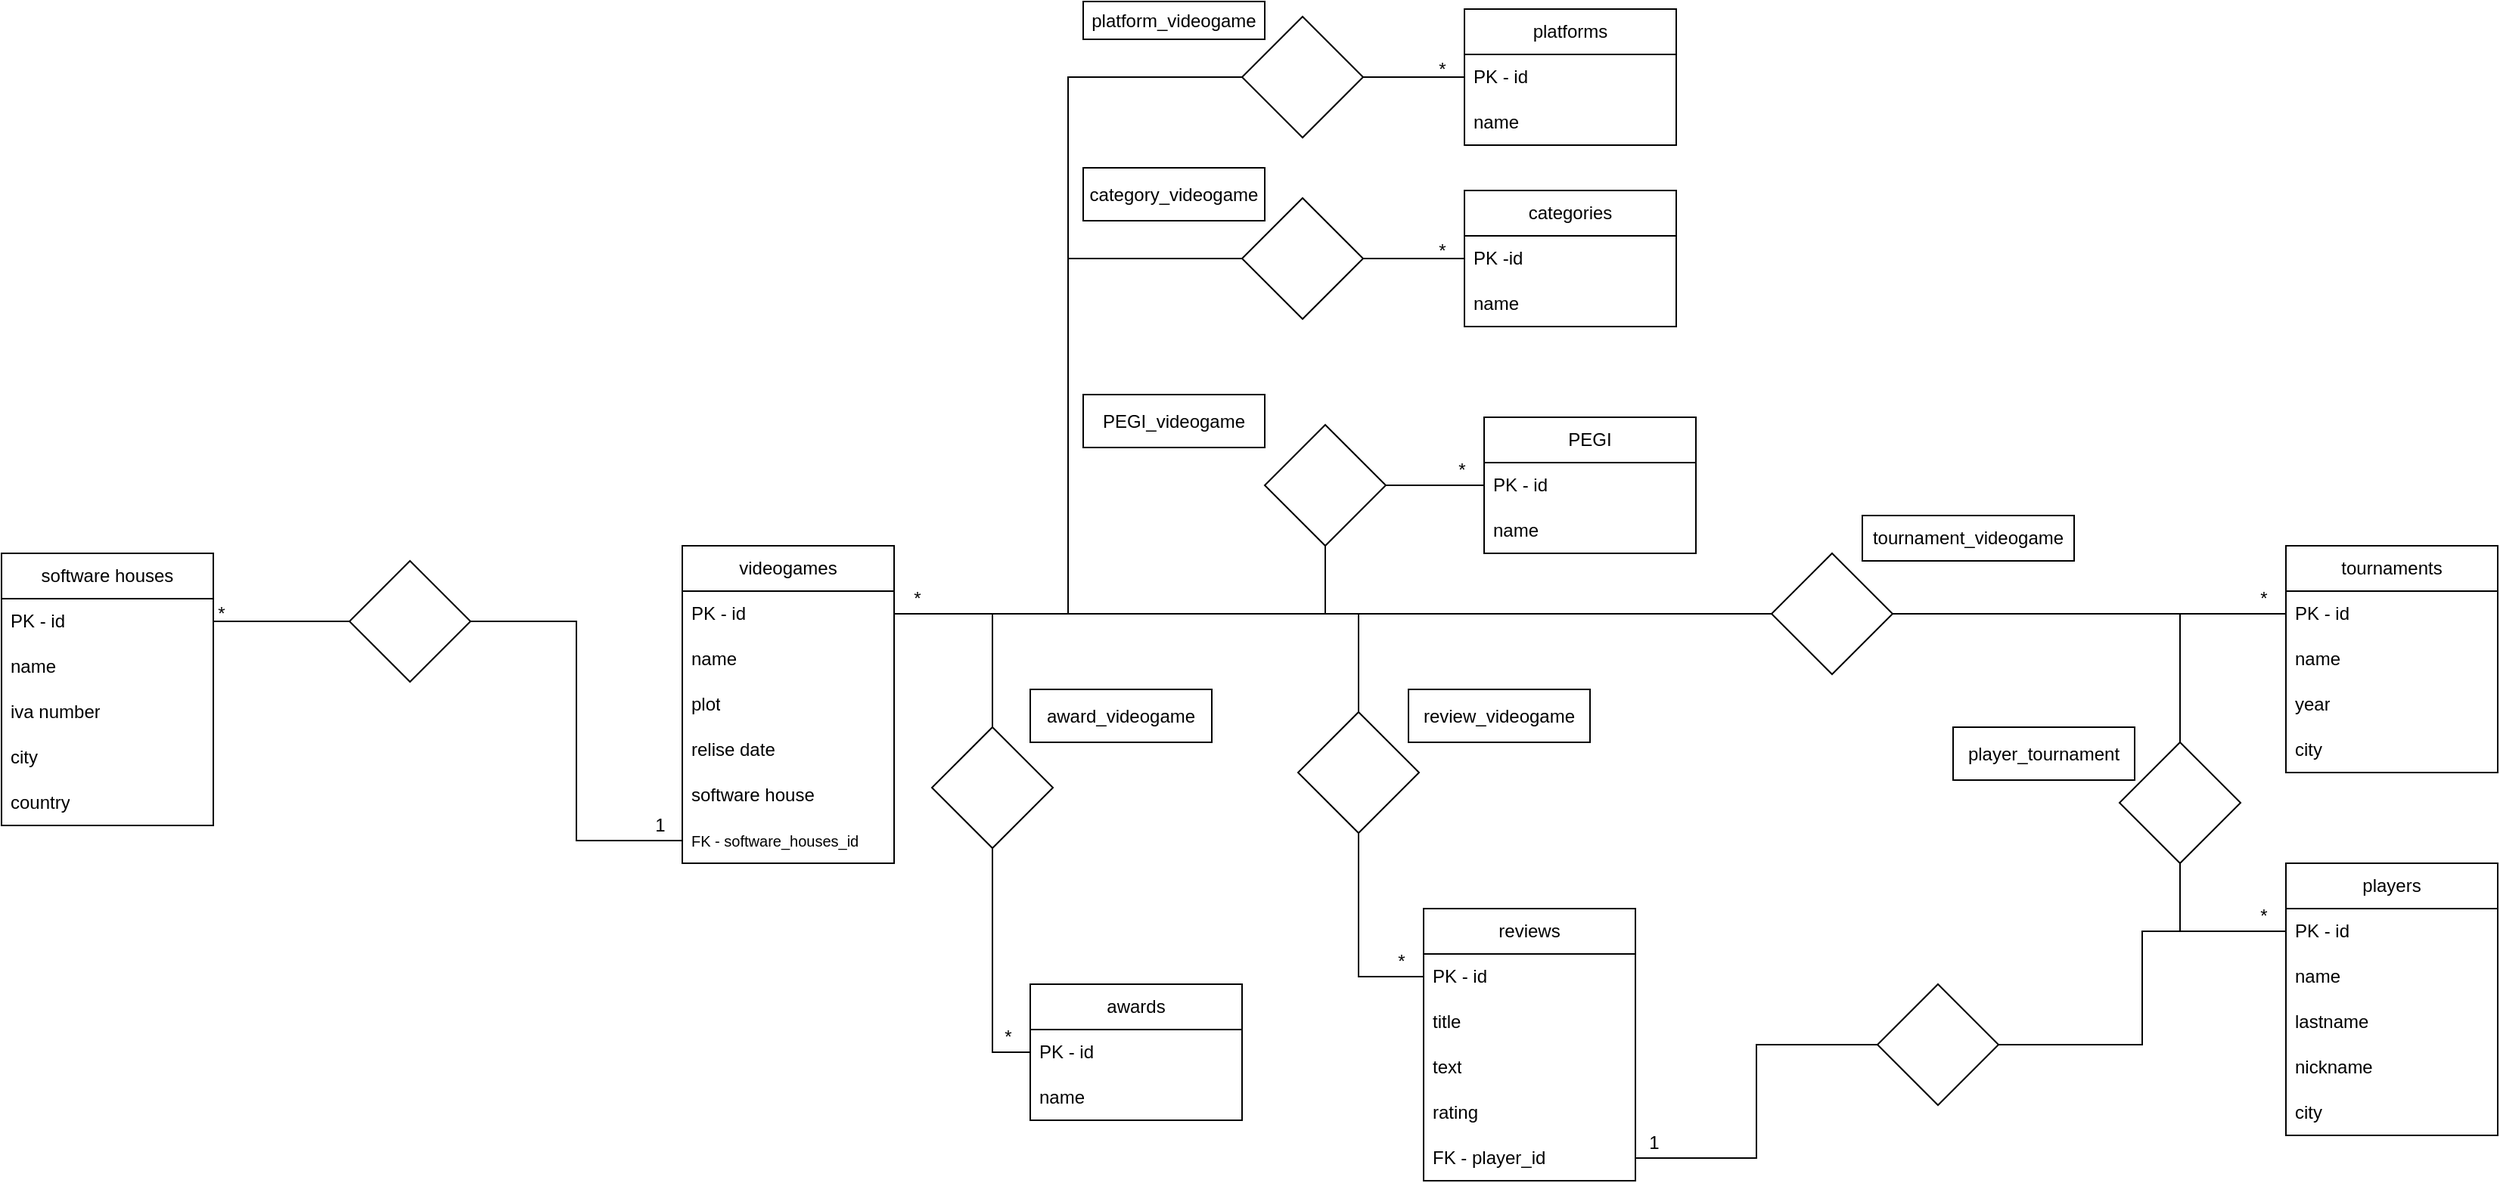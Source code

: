 <mxfile version="20.6.0"><diagram id="UyOPhkAj19MF4gs19GT9" name="Page-1"><mxGraphModel dx="2780" dy="2501" grid="1" gridSize="10" guides="1" tooltips="1" connect="1" arrows="1" fold="1" page="1" pageScale="1" pageWidth="827" pageHeight="1169" math="0" shadow="0"><root><mxCell id="0"/><mxCell id="1" parent="0"/><mxCell id="8QxEByhJEHDMCr-nOGqA-29" value="videogames" style="swimlane;fontStyle=0;childLayout=stackLayout;horizontal=1;startSize=30;horizontalStack=0;resizeParent=1;resizeParentMax=0;resizeLast=0;collapsible=1;marginBottom=0;whiteSpace=wrap;html=1;" vertex="1" parent="1"><mxGeometry x="310" y="110" width="140" height="210" as="geometry"/></mxCell><mxCell id="8QxEByhJEHDMCr-nOGqA-37" value="PK - id" style="text;strokeColor=none;fillColor=none;align=left;verticalAlign=middle;spacingLeft=4;spacingRight=4;overflow=hidden;points=[[0,0.5],[1,0.5]];portConstraint=eastwest;rotatable=0;whiteSpace=wrap;html=1;" vertex="1" parent="8QxEByhJEHDMCr-nOGqA-29"><mxGeometry y="30" width="140" height="30" as="geometry"/></mxCell><mxCell id="8QxEByhJEHDMCr-nOGqA-30" value="name" style="text;strokeColor=none;fillColor=none;align=left;verticalAlign=middle;spacingLeft=4;spacingRight=4;overflow=hidden;points=[[0,0.5],[1,0.5]];portConstraint=eastwest;rotatable=0;whiteSpace=wrap;html=1;" vertex="1" parent="8QxEByhJEHDMCr-nOGqA-29"><mxGeometry y="60" width="140" height="30" as="geometry"/></mxCell><mxCell id="8QxEByhJEHDMCr-nOGqA-31" value="plot" style="text;strokeColor=none;fillColor=none;align=left;verticalAlign=middle;spacingLeft=4;spacingRight=4;overflow=hidden;points=[[0,0.5],[1,0.5]];portConstraint=eastwest;rotatable=0;whiteSpace=wrap;html=1;" vertex="1" parent="8QxEByhJEHDMCr-nOGqA-29"><mxGeometry y="90" width="140" height="30" as="geometry"/></mxCell><mxCell id="8QxEByhJEHDMCr-nOGqA-32" value="relise date" style="text;strokeColor=none;fillColor=none;align=left;verticalAlign=middle;spacingLeft=4;spacingRight=4;overflow=hidden;points=[[0,0.5],[1,0.5]];portConstraint=eastwest;rotatable=0;whiteSpace=wrap;html=1;" vertex="1" parent="8QxEByhJEHDMCr-nOGqA-29"><mxGeometry y="120" width="140" height="30" as="geometry"/></mxCell><mxCell id="8QxEByhJEHDMCr-nOGqA-33" value="software house" style="text;strokeColor=none;fillColor=none;align=left;verticalAlign=middle;spacingLeft=4;spacingRight=4;overflow=hidden;points=[[0,0.5],[1,0.5]];portConstraint=eastwest;rotatable=0;whiteSpace=wrap;html=1;" vertex="1" parent="8QxEByhJEHDMCr-nOGqA-29"><mxGeometry y="150" width="140" height="30" as="geometry"/></mxCell><mxCell id="8QxEByhJEHDMCr-nOGqA-44" value="&lt;font style=&quot;font-size: 10px;&quot;&gt;FK - software_houses_id&lt;/font&gt;" style="text;strokeColor=none;fillColor=none;align=left;verticalAlign=middle;spacingLeft=4;spacingRight=4;overflow=hidden;points=[[0,0.5],[1,0.5]];portConstraint=eastwest;rotatable=0;whiteSpace=wrap;html=1;" vertex="1" parent="8QxEByhJEHDMCr-nOGqA-29"><mxGeometry y="180" width="140" height="30" as="geometry"/></mxCell><mxCell id="8QxEByhJEHDMCr-nOGqA-38" value="software houses" style="swimlane;fontStyle=0;childLayout=stackLayout;horizontal=1;startSize=30;horizontalStack=0;resizeParent=1;resizeParentMax=0;resizeLast=0;collapsible=1;marginBottom=0;whiteSpace=wrap;html=1;" vertex="1" parent="1"><mxGeometry x="-140" y="115" width="140" height="180" as="geometry"/></mxCell><mxCell id="8QxEByhJEHDMCr-nOGqA-43" value="PK - id" style="text;strokeColor=none;fillColor=none;align=left;verticalAlign=middle;spacingLeft=4;spacingRight=4;overflow=hidden;points=[[0,0.5],[1,0.5]];portConstraint=eastwest;rotatable=0;whiteSpace=wrap;html=1;" vertex="1" parent="8QxEByhJEHDMCr-nOGqA-38"><mxGeometry y="30" width="140" height="30" as="geometry"/></mxCell><mxCell id="8QxEByhJEHDMCr-nOGqA-39" value="name" style="text;strokeColor=none;fillColor=none;align=left;verticalAlign=middle;spacingLeft=4;spacingRight=4;overflow=hidden;points=[[0,0.5],[1,0.5]];portConstraint=eastwest;rotatable=0;whiteSpace=wrap;html=1;" vertex="1" parent="8QxEByhJEHDMCr-nOGqA-38"><mxGeometry y="60" width="140" height="30" as="geometry"/></mxCell><mxCell id="8QxEByhJEHDMCr-nOGqA-40" value="iva number" style="text;strokeColor=none;fillColor=none;align=left;verticalAlign=middle;spacingLeft=4;spacingRight=4;overflow=hidden;points=[[0,0.5],[1,0.5]];portConstraint=eastwest;rotatable=0;whiteSpace=wrap;html=1;" vertex="1" parent="8QxEByhJEHDMCr-nOGqA-38"><mxGeometry y="90" width="140" height="30" as="geometry"/></mxCell><mxCell id="8QxEByhJEHDMCr-nOGqA-41" value="city" style="text;strokeColor=none;fillColor=none;align=left;verticalAlign=middle;spacingLeft=4;spacingRight=4;overflow=hidden;points=[[0,0.5],[1,0.5]];portConstraint=eastwest;rotatable=0;whiteSpace=wrap;html=1;" vertex="1" parent="8QxEByhJEHDMCr-nOGqA-38"><mxGeometry y="120" width="140" height="30" as="geometry"/></mxCell><mxCell id="8QxEByhJEHDMCr-nOGqA-42" value="country" style="text;strokeColor=none;fillColor=none;align=left;verticalAlign=middle;spacingLeft=4;spacingRight=4;overflow=hidden;points=[[0,0.5],[1,0.5]];portConstraint=eastwest;rotatable=0;whiteSpace=wrap;html=1;" vertex="1" parent="8QxEByhJEHDMCr-nOGqA-38"><mxGeometry y="150" width="140" height="30" as="geometry"/></mxCell><mxCell id="8QxEByhJEHDMCr-nOGqA-160" style="edgeStyle=orthogonalEdgeStyle;rounded=0;orthogonalLoop=1;jettySize=auto;html=1;entryX=1;entryY=0.25;entryDx=0;entryDy=0;fontSize=10;endArrow=none;endFill=0;" edge="1" parent="1" source="8QxEByhJEHDMCr-nOGqA-45" target="8QxEByhJEHDMCr-nOGqA-38"><mxGeometry relative="1" as="geometry"/></mxCell><mxCell id="8QxEByhJEHDMCr-nOGqA-45" value="" style="rhombus;whiteSpace=wrap;html=1;" vertex="1" parent="1"><mxGeometry x="90" y="120" width="80" height="80" as="geometry"/></mxCell><mxCell id="8QxEByhJEHDMCr-nOGqA-50" value="*" style="text;html=1;align=center;verticalAlign=middle;resizable=0;points=[];autosize=1;strokeColor=none;fillColor=none;" vertex="1" parent="1"><mxGeometry x="-10" y="140" width="30" height="30" as="geometry"/></mxCell><mxCell id="8QxEByhJEHDMCr-nOGqA-51" value="1" style="text;html=1;align=center;verticalAlign=middle;resizable=0;points=[];autosize=1;strokeColor=none;fillColor=none;" vertex="1" parent="1"><mxGeometry x="280" y="280" width="30" height="30" as="geometry"/></mxCell><mxCell id="8QxEByhJEHDMCr-nOGqA-57" style="edgeStyle=orthogonalEdgeStyle;rounded=0;orthogonalLoop=1;jettySize=auto;html=1;exitX=0;exitY=0.5;exitDx=0;exitDy=0;entryX=1;entryY=0.5;entryDx=0;entryDy=0;endArrow=none;endFill=0;" edge="1" parent="1" source="8QxEByhJEHDMCr-nOGqA-44" target="8QxEByhJEHDMCr-nOGqA-45"><mxGeometry relative="1" as="geometry"/></mxCell><mxCell id="8QxEByhJEHDMCr-nOGqA-59" value="platforms" style="swimlane;fontStyle=0;childLayout=stackLayout;horizontal=1;startSize=30;horizontalStack=0;resizeParent=1;resizeParentMax=0;resizeLast=0;collapsible=1;marginBottom=0;whiteSpace=wrap;html=1;" vertex="1" parent="1"><mxGeometry x="827" y="-245" width="140" height="90" as="geometry"/></mxCell><mxCell id="8QxEByhJEHDMCr-nOGqA-83" value="PK - id" style="text;strokeColor=none;fillColor=none;align=left;verticalAlign=middle;spacingLeft=4;spacingRight=4;overflow=hidden;points=[[0,0.5],[1,0.5]];portConstraint=eastwest;rotatable=0;whiteSpace=wrap;html=1;" vertex="1" parent="8QxEByhJEHDMCr-nOGqA-59"><mxGeometry y="30" width="140" height="30" as="geometry"/></mxCell><mxCell id="8QxEByhJEHDMCr-nOGqA-60" value="name" style="text;strokeColor=none;fillColor=none;align=left;verticalAlign=middle;spacingLeft=4;spacingRight=4;overflow=hidden;points=[[0,0.5],[1,0.5]];portConstraint=eastwest;rotatable=0;whiteSpace=wrap;html=1;" vertex="1" parent="8QxEByhJEHDMCr-nOGqA-59"><mxGeometry y="60" width="140" height="30" as="geometry"/></mxCell><mxCell id="8QxEByhJEHDMCr-nOGqA-63" value="categories" style="swimlane;fontStyle=0;childLayout=stackLayout;horizontal=1;startSize=30;horizontalStack=0;resizeParent=1;resizeParentMax=0;resizeLast=0;collapsible=1;marginBottom=0;whiteSpace=wrap;html=1;" vertex="1" parent="1"><mxGeometry x="827" y="-125" width="140" height="90" as="geometry"/></mxCell><mxCell id="8QxEByhJEHDMCr-nOGqA-82" value="PK -id" style="text;strokeColor=none;fillColor=none;align=left;verticalAlign=middle;spacingLeft=4;spacingRight=4;overflow=hidden;points=[[0,0.5],[1,0.5]];portConstraint=eastwest;rotatable=0;whiteSpace=wrap;html=1;" vertex="1" parent="8QxEByhJEHDMCr-nOGqA-63"><mxGeometry y="30" width="140" height="30" as="geometry"/></mxCell><mxCell id="8QxEByhJEHDMCr-nOGqA-64" value="name" style="text;strokeColor=none;fillColor=none;align=left;verticalAlign=middle;spacingLeft=4;spacingRight=4;overflow=hidden;points=[[0,0.5],[1,0.5]];portConstraint=eastwest;rotatable=0;whiteSpace=wrap;html=1;" vertex="1" parent="8QxEByhJEHDMCr-nOGqA-63"><mxGeometry y="60" width="140" height="30" as="geometry"/></mxCell><mxCell id="8QxEByhJEHDMCr-nOGqA-67" value="PEGI" style="swimlane;fontStyle=0;childLayout=stackLayout;horizontal=1;startSize=30;horizontalStack=0;resizeParent=1;resizeParentMax=0;resizeLast=0;collapsible=1;marginBottom=0;whiteSpace=wrap;html=1;" vertex="1" parent="1"><mxGeometry x="840" y="25" width="140" height="90" as="geometry"/></mxCell><mxCell id="8QxEByhJEHDMCr-nOGqA-84" value="PK - id" style="text;strokeColor=none;fillColor=none;align=left;verticalAlign=middle;spacingLeft=4;spacingRight=4;overflow=hidden;points=[[0,0.5],[1,0.5]];portConstraint=eastwest;rotatable=0;whiteSpace=wrap;html=1;" vertex="1" parent="8QxEByhJEHDMCr-nOGqA-67"><mxGeometry y="30" width="140" height="30" as="geometry"/></mxCell><mxCell id="8QxEByhJEHDMCr-nOGqA-68" value="name" style="text;strokeColor=none;fillColor=none;align=left;verticalAlign=middle;spacingLeft=4;spacingRight=4;overflow=hidden;points=[[0,0.5],[1,0.5]];portConstraint=eastwest;rotatable=0;whiteSpace=wrap;html=1;" vertex="1" parent="8QxEByhJEHDMCr-nOGqA-67"><mxGeometry y="60" width="140" height="30" as="geometry"/></mxCell><mxCell id="8QxEByhJEHDMCr-nOGqA-88" style="edgeStyle=orthogonalEdgeStyle;rounded=0;orthogonalLoop=1;jettySize=auto;html=1;entryX=0;entryY=0.5;entryDx=0;entryDy=0;endArrow=none;endFill=0;" edge="1" parent="1" source="8QxEByhJEHDMCr-nOGqA-72" target="8QxEByhJEHDMCr-nOGqA-83"><mxGeometry relative="1" as="geometry"/></mxCell><mxCell id="8QxEByhJEHDMCr-nOGqA-72" value="" style="rhombus;whiteSpace=wrap;html=1;" vertex="1" parent="1"><mxGeometry x="680" y="-240" width="80" height="80" as="geometry"/></mxCell><mxCell id="8QxEByhJEHDMCr-nOGqA-73" style="edgeStyle=orthogonalEdgeStyle;rounded=0;orthogonalLoop=1;jettySize=auto;html=1;entryX=0;entryY=0.5;entryDx=0;entryDy=0;endArrow=none;endFill=0;" edge="1" parent="1" source="8QxEByhJEHDMCr-nOGqA-37" target="8QxEByhJEHDMCr-nOGqA-72"><mxGeometry relative="1" as="geometry"/></mxCell><mxCell id="8QxEByhJEHDMCr-nOGqA-87" style="edgeStyle=orthogonalEdgeStyle;rounded=0;orthogonalLoop=1;jettySize=auto;html=1;entryX=0;entryY=0.5;entryDx=0;entryDy=0;endArrow=none;endFill=0;" edge="1" parent="1" source="8QxEByhJEHDMCr-nOGqA-74" target="8QxEByhJEHDMCr-nOGqA-63"><mxGeometry relative="1" as="geometry"/></mxCell><mxCell id="8QxEByhJEHDMCr-nOGqA-74" value="" style="rhombus;whiteSpace=wrap;html=1;" vertex="1" parent="1"><mxGeometry x="680" y="-120" width="80" height="80" as="geometry"/></mxCell><mxCell id="8QxEByhJEHDMCr-nOGqA-78" style="edgeStyle=orthogonalEdgeStyle;rounded=0;orthogonalLoop=1;jettySize=auto;html=1;entryX=0;entryY=0.5;entryDx=0;entryDy=0;endArrow=none;endFill=0;" edge="1" parent="1" source="8QxEByhJEHDMCr-nOGqA-37" target="8QxEByhJEHDMCr-nOGqA-74"><mxGeometry relative="1" as="geometry"/></mxCell><mxCell id="8QxEByhJEHDMCr-nOGqA-86" style="edgeStyle=orthogonalEdgeStyle;rounded=0;orthogonalLoop=1;jettySize=auto;html=1;endArrow=none;endFill=0;" edge="1" parent="1" source="8QxEByhJEHDMCr-nOGqA-79" target="8QxEByhJEHDMCr-nOGqA-84"><mxGeometry relative="1" as="geometry"/></mxCell><mxCell id="8QxEByhJEHDMCr-nOGqA-79" value="" style="rhombus;whiteSpace=wrap;html=1;" vertex="1" parent="1"><mxGeometry x="695" y="30" width="80" height="80" as="geometry"/></mxCell><mxCell id="8QxEByhJEHDMCr-nOGqA-80" style="edgeStyle=orthogonalEdgeStyle;rounded=0;orthogonalLoop=1;jettySize=auto;html=1;endArrow=none;endFill=0;" edge="1" parent="1" source="8QxEByhJEHDMCr-nOGqA-37" target="8QxEByhJEHDMCr-nOGqA-79"><mxGeometry relative="1" as="geometry"/></mxCell><mxCell id="8QxEByhJEHDMCr-nOGqA-89" value="*" style="text;html=1;align=center;verticalAlign=middle;resizable=0;points=[];autosize=1;strokeColor=none;fillColor=none;" vertex="1" parent="1"><mxGeometry x="810" y="45" width="30" height="30" as="geometry"/></mxCell><mxCell id="8QxEByhJEHDMCr-nOGqA-91" value="*" style="text;html=1;align=center;verticalAlign=middle;resizable=0;points=[];autosize=1;strokeColor=none;fillColor=none;" vertex="1" parent="1"><mxGeometry x="797" y="-100" width="30" height="30" as="geometry"/></mxCell><mxCell id="8QxEByhJEHDMCr-nOGqA-92" value="*" style="text;html=1;align=center;verticalAlign=middle;resizable=0;points=[];autosize=1;strokeColor=none;fillColor=none;" vertex="1" parent="1"><mxGeometry x="797" y="-220" width="30" height="30" as="geometry"/></mxCell><mxCell id="8QxEByhJEHDMCr-nOGqA-95" value="*" style="text;html=1;align=center;verticalAlign=middle;resizable=0;points=[];autosize=1;strokeColor=none;fillColor=none;" vertex="1" parent="1"><mxGeometry x="450" y="130" width="30" height="30" as="geometry"/></mxCell><mxCell id="8QxEByhJEHDMCr-nOGqA-97" value="platform_videogame" style="rounded=0;whiteSpace=wrap;html=1;" vertex="1" parent="1"><mxGeometry x="575" y="-250" width="120" height="25" as="geometry"/></mxCell><mxCell id="8QxEByhJEHDMCr-nOGqA-98" value="category_videogame" style="rounded=0;whiteSpace=wrap;html=1;" vertex="1" parent="1"><mxGeometry x="575" y="-140" width="120" height="35" as="geometry"/></mxCell><mxCell id="8QxEByhJEHDMCr-nOGqA-99" value="PEGI_videogame" style="rounded=0;whiteSpace=wrap;html=1;" vertex="1" parent="1"><mxGeometry x="575" y="10" width="120" height="35" as="geometry"/></mxCell><mxCell id="8QxEByhJEHDMCr-nOGqA-100" value="tournaments" style="swimlane;fontStyle=0;childLayout=stackLayout;horizontal=1;startSize=30;horizontalStack=0;resizeParent=1;resizeParentMax=0;resizeLast=0;collapsible=1;marginBottom=0;whiteSpace=wrap;html=1;" vertex="1" parent="1"><mxGeometry x="1370" y="110" width="140" height="150" as="geometry"/></mxCell><mxCell id="8QxEByhJEHDMCr-nOGqA-101" value="PK - id" style="text;strokeColor=none;fillColor=none;align=left;verticalAlign=middle;spacingLeft=4;spacingRight=4;overflow=hidden;points=[[0,0.5],[1,0.5]];portConstraint=eastwest;rotatable=0;whiteSpace=wrap;html=1;" vertex="1" parent="8QxEByhJEHDMCr-nOGqA-100"><mxGeometry y="30" width="140" height="30" as="geometry"/></mxCell><mxCell id="8QxEByhJEHDMCr-nOGqA-102" value="name" style="text;strokeColor=none;fillColor=none;align=left;verticalAlign=middle;spacingLeft=4;spacingRight=4;overflow=hidden;points=[[0,0.5],[1,0.5]];portConstraint=eastwest;rotatable=0;whiteSpace=wrap;html=1;" vertex="1" parent="8QxEByhJEHDMCr-nOGqA-100"><mxGeometry y="60" width="140" height="30" as="geometry"/></mxCell><mxCell id="8QxEByhJEHDMCr-nOGqA-103" value="year" style="text;strokeColor=none;fillColor=none;align=left;verticalAlign=middle;spacingLeft=4;spacingRight=4;overflow=hidden;points=[[0,0.5],[1,0.5]];portConstraint=eastwest;rotatable=0;whiteSpace=wrap;html=1;" vertex="1" parent="8QxEByhJEHDMCr-nOGqA-100"><mxGeometry y="90" width="140" height="30" as="geometry"/></mxCell><mxCell id="8QxEByhJEHDMCr-nOGqA-116" value="city" style="text;strokeColor=none;fillColor=none;align=left;verticalAlign=middle;spacingLeft=4;spacingRight=4;overflow=hidden;points=[[0,0.5],[1,0.5]];portConstraint=eastwest;rotatable=0;whiteSpace=wrap;html=1;" vertex="1" parent="8QxEByhJEHDMCr-nOGqA-100"><mxGeometry y="120" width="140" height="30" as="geometry"/></mxCell><mxCell id="8QxEByhJEHDMCr-nOGqA-104" value="players" style="swimlane;fontStyle=0;childLayout=stackLayout;horizontal=1;startSize=30;horizontalStack=0;resizeParent=1;resizeParentMax=0;resizeLast=0;collapsible=1;marginBottom=0;whiteSpace=wrap;html=1;" vertex="1" parent="1"><mxGeometry x="1370" y="320" width="140" height="180" as="geometry"/></mxCell><mxCell id="8QxEByhJEHDMCr-nOGqA-105" value="PK - id" style="text;strokeColor=none;fillColor=none;align=left;verticalAlign=middle;spacingLeft=4;spacingRight=4;overflow=hidden;points=[[0,0.5],[1,0.5]];portConstraint=eastwest;rotatable=0;whiteSpace=wrap;html=1;" vertex="1" parent="8QxEByhJEHDMCr-nOGqA-104"><mxGeometry y="30" width="140" height="30" as="geometry"/></mxCell><mxCell id="8QxEByhJEHDMCr-nOGqA-106" value="name" style="text;strokeColor=none;fillColor=none;align=left;verticalAlign=middle;spacingLeft=4;spacingRight=4;overflow=hidden;points=[[0,0.5],[1,0.5]];portConstraint=eastwest;rotatable=0;whiteSpace=wrap;html=1;" vertex="1" parent="8QxEByhJEHDMCr-nOGqA-104"><mxGeometry y="60" width="140" height="30" as="geometry"/></mxCell><mxCell id="8QxEByhJEHDMCr-nOGqA-107" value="lastname" style="text;strokeColor=none;fillColor=none;align=left;verticalAlign=middle;spacingLeft=4;spacingRight=4;overflow=hidden;points=[[0,0.5],[1,0.5]];portConstraint=eastwest;rotatable=0;whiteSpace=wrap;html=1;" vertex="1" parent="8QxEByhJEHDMCr-nOGqA-104"><mxGeometry y="90" width="140" height="30" as="geometry"/></mxCell><mxCell id="8QxEByhJEHDMCr-nOGqA-119" value="nickname" style="text;strokeColor=none;fillColor=none;align=left;verticalAlign=middle;spacingLeft=4;spacingRight=4;overflow=hidden;points=[[0,0.5],[1,0.5]];portConstraint=eastwest;rotatable=0;whiteSpace=wrap;html=1;" vertex="1" parent="8QxEByhJEHDMCr-nOGqA-104"><mxGeometry y="120" width="140" height="30" as="geometry"/></mxCell><mxCell id="8QxEByhJEHDMCr-nOGqA-118" value="city" style="text;strokeColor=none;fillColor=none;align=left;verticalAlign=middle;spacingLeft=4;spacingRight=4;overflow=hidden;points=[[0,0.5],[1,0.5]];portConstraint=eastwest;rotatable=0;whiteSpace=wrap;html=1;" vertex="1" parent="8QxEByhJEHDMCr-nOGqA-104"><mxGeometry y="150" width="140" height="30" as="geometry"/></mxCell><mxCell id="8QxEByhJEHDMCr-nOGqA-108" value="awards" style="swimlane;fontStyle=0;childLayout=stackLayout;horizontal=1;startSize=30;horizontalStack=0;resizeParent=1;resizeParentMax=0;resizeLast=0;collapsible=1;marginBottom=0;whiteSpace=wrap;html=1;" vertex="1" parent="1"><mxGeometry x="540" y="400" width="140" height="90" as="geometry"/></mxCell><mxCell id="8QxEByhJEHDMCr-nOGqA-137" value="PK - id" style="text;strokeColor=none;fillColor=none;align=left;verticalAlign=middle;spacingLeft=4;spacingRight=4;overflow=hidden;points=[[0,0.5],[1,0.5]];portConstraint=eastwest;rotatable=0;whiteSpace=wrap;html=1;" vertex="1" parent="8QxEByhJEHDMCr-nOGqA-108"><mxGeometry y="30" width="140" height="30" as="geometry"/></mxCell><mxCell id="8QxEByhJEHDMCr-nOGqA-109" value="name" style="text;strokeColor=none;fillColor=none;align=left;verticalAlign=middle;spacingLeft=4;spacingRight=4;overflow=hidden;points=[[0,0.5],[1,0.5]];portConstraint=eastwest;rotatable=0;whiteSpace=wrap;html=1;" vertex="1" parent="8QxEByhJEHDMCr-nOGqA-108"><mxGeometry y="60" width="140" height="30" as="geometry"/></mxCell><mxCell id="8QxEByhJEHDMCr-nOGqA-112" value="reviews" style="swimlane;fontStyle=0;childLayout=stackLayout;horizontal=1;startSize=30;horizontalStack=0;resizeParent=1;resizeParentMax=0;resizeLast=0;collapsible=1;marginBottom=0;whiteSpace=wrap;html=1;" vertex="1" parent="1"><mxGeometry x="800" y="350" width="140" height="180" as="geometry"/></mxCell><mxCell id="8QxEByhJEHDMCr-nOGqA-122" value="PK - id" style="text;strokeColor=none;fillColor=none;align=left;verticalAlign=middle;spacingLeft=4;spacingRight=4;overflow=hidden;points=[[0,0.5],[1,0.5]];portConstraint=eastwest;rotatable=0;whiteSpace=wrap;html=1;" vertex="1" parent="8QxEByhJEHDMCr-nOGqA-112"><mxGeometry y="30" width="140" height="30" as="geometry"/></mxCell><mxCell id="8QxEByhJEHDMCr-nOGqA-113" value="title" style="text;strokeColor=none;fillColor=none;align=left;verticalAlign=middle;spacingLeft=4;spacingRight=4;overflow=hidden;points=[[0,0.5],[1,0.5]];portConstraint=eastwest;rotatable=0;whiteSpace=wrap;html=1;" vertex="1" parent="8QxEByhJEHDMCr-nOGqA-112"><mxGeometry y="60" width="140" height="30" as="geometry"/></mxCell><mxCell id="8QxEByhJEHDMCr-nOGqA-114" value="text" style="text;strokeColor=none;fillColor=none;align=left;verticalAlign=middle;spacingLeft=4;spacingRight=4;overflow=hidden;points=[[0,0.5],[1,0.5]];portConstraint=eastwest;rotatable=0;whiteSpace=wrap;html=1;" vertex="1" parent="8QxEByhJEHDMCr-nOGqA-112"><mxGeometry y="90" width="140" height="30" as="geometry"/></mxCell><mxCell id="8QxEByhJEHDMCr-nOGqA-115" value="rating" style="text;strokeColor=none;fillColor=none;align=left;verticalAlign=middle;spacingLeft=4;spacingRight=4;overflow=hidden;points=[[0,0.5],[1,0.5]];portConstraint=eastwest;rotatable=0;whiteSpace=wrap;html=1;" vertex="1" parent="8QxEByhJEHDMCr-nOGqA-112"><mxGeometry y="120" width="140" height="30" as="geometry"/></mxCell><mxCell id="8QxEByhJEHDMCr-nOGqA-150" value="FK - player_id" style="text;strokeColor=none;fillColor=none;align=left;verticalAlign=middle;spacingLeft=4;spacingRight=4;overflow=hidden;points=[[0,0.5],[1,0.5]];portConstraint=eastwest;rotatable=0;whiteSpace=wrap;html=1;" vertex="1" parent="8QxEByhJEHDMCr-nOGqA-112"><mxGeometry y="150" width="140" height="30" as="geometry"/></mxCell><mxCell id="8QxEByhJEHDMCr-nOGqA-131" style="edgeStyle=orthogonalEdgeStyle;rounded=0;orthogonalLoop=1;jettySize=auto;html=1;entryX=0;entryY=0.5;entryDx=0;entryDy=0;endArrow=none;endFill=0;" edge="1" parent="1" source="8QxEByhJEHDMCr-nOGqA-126" target="8QxEByhJEHDMCr-nOGqA-101"><mxGeometry relative="1" as="geometry"/></mxCell><mxCell id="8QxEByhJEHDMCr-nOGqA-126" value="" style="rhombus;whiteSpace=wrap;html=1;" vertex="1" parent="1"><mxGeometry x="1030" y="115" width="80" height="80" as="geometry"/></mxCell><mxCell id="8QxEByhJEHDMCr-nOGqA-133" style="edgeStyle=orthogonalEdgeStyle;rounded=0;orthogonalLoop=1;jettySize=auto;html=1;entryX=0;entryY=0.5;entryDx=0;entryDy=0;endArrow=none;endFill=0;" edge="1" parent="1" source="8QxEByhJEHDMCr-nOGqA-127" target="8QxEByhJEHDMCr-nOGqA-122"><mxGeometry relative="1" as="geometry"/></mxCell><mxCell id="8QxEByhJEHDMCr-nOGqA-127" value="" style="rhombus;whiteSpace=wrap;html=1;" vertex="1" parent="1"><mxGeometry x="717" y="220" width="80" height="80" as="geometry"/></mxCell><mxCell id="8QxEByhJEHDMCr-nOGqA-129" style="edgeStyle=orthogonalEdgeStyle;rounded=0;orthogonalLoop=1;jettySize=auto;html=1;entryX=0;entryY=0.5;entryDx=0;entryDy=0;endArrow=none;endFill=0;" edge="1" parent="1" source="8QxEByhJEHDMCr-nOGqA-37" target="8QxEByhJEHDMCr-nOGqA-126"><mxGeometry relative="1" as="geometry"/></mxCell><mxCell id="8QxEByhJEHDMCr-nOGqA-132" style="edgeStyle=orthogonalEdgeStyle;rounded=0;orthogonalLoop=1;jettySize=auto;html=1;endArrow=none;endFill=0;" edge="1" parent="1" source="8QxEByhJEHDMCr-nOGqA-37" target="8QxEByhJEHDMCr-nOGqA-127"><mxGeometry relative="1" as="geometry"/></mxCell><mxCell id="8QxEByhJEHDMCr-nOGqA-140" style="edgeStyle=orthogonalEdgeStyle;rounded=0;orthogonalLoop=1;jettySize=auto;html=1;entryX=0;entryY=0.5;entryDx=0;entryDy=0;endArrow=none;endFill=0;" edge="1" parent="1" source="8QxEByhJEHDMCr-nOGqA-134" target="8QxEByhJEHDMCr-nOGqA-108"><mxGeometry relative="1" as="geometry"/></mxCell><mxCell id="8QxEByhJEHDMCr-nOGqA-134" value="" style="rhombus;whiteSpace=wrap;html=1;" vertex="1" parent="1"><mxGeometry x="475" y="230" width="80" height="80" as="geometry"/></mxCell><mxCell id="8QxEByhJEHDMCr-nOGqA-135" style="edgeStyle=orthogonalEdgeStyle;rounded=0;orthogonalLoop=1;jettySize=auto;html=1;endArrow=none;endFill=0;" edge="1" parent="1" source="8QxEByhJEHDMCr-nOGqA-37" target="8QxEByhJEHDMCr-nOGqA-134"><mxGeometry relative="1" as="geometry"/></mxCell><mxCell id="8QxEByhJEHDMCr-nOGqA-139" value="*" style="text;html=1;align=center;verticalAlign=middle;resizable=0;points=[];autosize=1;strokeColor=none;fillColor=none;" vertex="1" parent="1"><mxGeometry x="510" y="420" width="30" height="30" as="geometry"/></mxCell><mxCell id="8QxEByhJEHDMCr-nOGqA-141" value="*" style="text;html=1;align=center;verticalAlign=middle;resizable=0;points=[];autosize=1;strokeColor=none;fillColor=none;" vertex="1" parent="1"><mxGeometry x="770" y="370" width="30" height="30" as="geometry"/></mxCell><mxCell id="8QxEByhJEHDMCr-nOGqA-142" value="*" style="text;html=1;align=center;verticalAlign=middle;resizable=0;points=[];autosize=1;strokeColor=none;fillColor=none;" vertex="1" parent="1"><mxGeometry x="1340" y="130" width="30" height="30" as="geometry"/></mxCell><mxCell id="8QxEByhJEHDMCr-nOGqA-147" style="edgeStyle=orthogonalEdgeStyle;rounded=0;orthogonalLoop=1;jettySize=auto;html=1;entryX=0;entryY=0.5;entryDx=0;entryDy=0;endArrow=none;endFill=0;" edge="1" parent="1" source="8QxEByhJEHDMCr-nOGqA-143" target="8QxEByhJEHDMCr-nOGqA-101"><mxGeometry relative="1" as="geometry"/></mxCell><mxCell id="8QxEByhJEHDMCr-nOGqA-143" value="" style="rhombus;whiteSpace=wrap;html=1;" vertex="1" parent="1"><mxGeometry x="1260" y="240" width="80" height="80" as="geometry"/></mxCell><mxCell id="8QxEByhJEHDMCr-nOGqA-148" style="edgeStyle=orthogonalEdgeStyle;rounded=0;orthogonalLoop=1;jettySize=auto;html=1;exitX=0;exitY=0.5;exitDx=0;exitDy=0;entryX=0.5;entryY=1;entryDx=0;entryDy=0;endArrow=none;endFill=0;" edge="1" parent="1" source="8QxEByhJEHDMCr-nOGqA-105" target="8QxEByhJEHDMCr-nOGqA-143"><mxGeometry relative="1" as="geometry"/></mxCell><mxCell id="8QxEByhJEHDMCr-nOGqA-149" value="" style="rhombus;whiteSpace=wrap;html=1;" vertex="1" parent="1"><mxGeometry x="1100" y="400" width="80" height="80" as="geometry"/></mxCell><mxCell id="8QxEByhJEHDMCr-nOGqA-151" style="edgeStyle=orthogonalEdgeStyle;rounded=0;orthogonalLoop=1;jettySize=auto;html=1;entryX=1;entryY=0.5;entryDx=0;entryDy=0;endArrow=none;endFill=0;" edge="1" parent="1" source="8QxEByhJEHDMCr-nOGqA-105" target="8QxEByhJEHDMCr-nOGqA-149"><mxGeometry relative="1" as="geometry"/></mxCell><mxCell id="8QxEByhJEHDMCr-nOGqA-152" style="edgeStyle=orthogonalEdgeStyle;rounded=0;orthogonalLoop=1;jettySize=auto;html=1;entryX=0;entryY=0.5;entryDx=0;entryDy=0;endArrow=none;endFill=0;" edge="1" parent="1" source="8QxEByhJEHDMCr-nOGqA-150" target="8QxEByhJEHDMCr-nOGqA-149"><mxGeometry relative="1" as="geometry"/></mxCell><mxCell id="8QxEByhJEHDMCr-nOGqA-153" value="1" style="text;html=1;align=center;verticalAlign=middle;resizable=0;points=[];autosize=1;strokeColor=none;fillColor=none;" vertex="1" parent="1"><mxGeometry x="937" y="490" width="30" height="30" as="geometry"/></mxCell><mxCell id="8QxEByhJEHDMCr-nOGqA-154" value="*" style="text;html=1;align=center;verticalAlign=middle;resizable=0;points=[];autosize=1;strokeColor=none;fillColor=none;" vertex="1" parent="1"><mxGeometry x="1340" y="340" width="30" height="30" as="geometry"/></mxCell><mxCell id="8QxEByhJEHDMCr-nOGqA-155" value="award_videogame" style="rounded=0;whiteSpace=wrap;html=1;" vertex="1" parent="1"><mxGeometry x="540" y="205" width="120" height="35" as="geometry"/></mxCell><mxCell id="8QxEByhJEHDMCr-nOGqA-156" value="review_videogame" style="rounded=0;whiteSpace=wrap;html=1;" vertex="1" parent="1"><mxGeometry x="790" y="205" width="120" height="35" as="geometry"/></mxCell><mxCell id="8QxEByhJEHDMCr-nOGqA-157" value="tournament_videogame" style="rounded=0;whiteSpace=wrap;html=1;" vertex="1" parent="1"><mxGeometry x="1090" y="90" width="140" height="30" as="geometry"/></mxCell><mxCell id="8QxEByhJEHDMCr-nOGqA-158" value="player_tournament" style="rounded=0;whiteSpace=wrap;html=1;" vertex="1" parent="1"><mxGeometry x="1150" y="230" width="120" height="35" as="geometry"/></mxCell></root></mxGraphModel></diagram></mxfile>